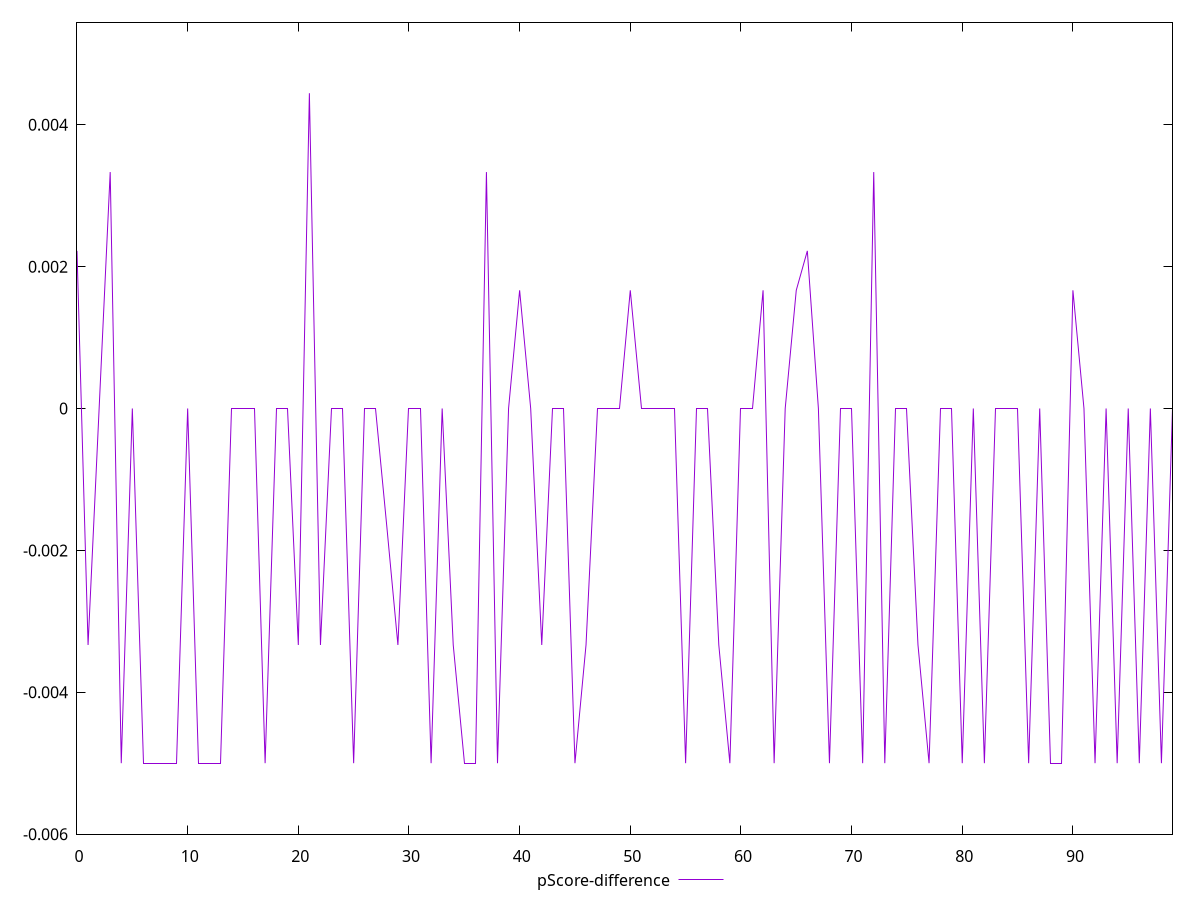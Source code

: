 reset

$pScoreDifference <<EOF
0 0.0022222222222222365
1 -0.0033333333333334103
2 0
3 0.0033333333333332993
4 -0.0050000000000000044
5 0
6 -0.0050000000000000044
7 -0.0050000000000000044
8 -0.0050000000000000044
9 -0.0050000000000000044
10 0
11 -0.0050000000000000044
12 -0.0050000000000000044
13 -0.0050000000000000044
14 0
15 0
16 0
17 -0.0050000000000000044
18 0
19 0
20 -0.0033333333333334103
21 0.004444444444444473
22 -0.0033333333333334103
23 0
24 0
25 -0.0050000000000000044
26 0
27 0
28 -0.0016666666666667052
29 -0.0033333333333334103
30 0
31 0
32 -0.0050000000000000044
33 0
34 -0.0033333333333334103
35 -0.0050000000000000044
36 -0.0050000000000000044
37 0.0033333333333334103
38 -0.0050000000000000044
39 0
40 0.0016666666666667052
41 0
42 -0.0033333333333334103
43 0
44 0
45 -0.0050000000000000044
46 -0.0033333333333334103
47 0
48 0
49 0
50 0.0016666666666665941
51 0
52 0
53 0
54 0
55 -0.0050000000000000044
56 0
57 0
58 -0.0033333333333332993
59 -0.0050000000000000044
60 0
61 0
62 0.0016666666666665941
63 -0.0050000000000000044
64 0
65 0.0016666666666665941
66 0.0022222222222222365
67 0
68 -0.0050000000000000044
69 0
70 0
71 -0.0050000000000000044
72 0.0033333333333332993
73 -0.0050000000000000044
74 0
75 0
76 -0.0033333333333334103
77 -0.0050000000000000044
78 0
79 0
80 -0.0050000000000000044
81 0
82 -0.0050000000000000044
83 0
84 0
85 0
86 -0.0050000000000000044
87 0
88 -0.0050000000000000044
89 -0.0050000000000000044
90 0.0016666666666665941
91 0
92 -0.0050000000000000044
93 0
94 -0.0050000000000000044
95 0
96 -0.0050000000000000044
97 0
98 -0.0050000000000000044
99 0
EOF

set key outside below
set xrange [0:99]
set yrange [-0.0060000000000000045:0.005444444444444473]
set trange [-0.0060000000000000045:0.005444444444444473]
set terminal svg size 640, 500 enhanced background rgb 'white'
set output "report_00015_2021-02-09T16-11-33.973Z/unused-css-rules/samples/pages+cached+noadtech/pScore-difference/values.svg"

plot $pScoreDifference title "pScore-difference" with line

reset
